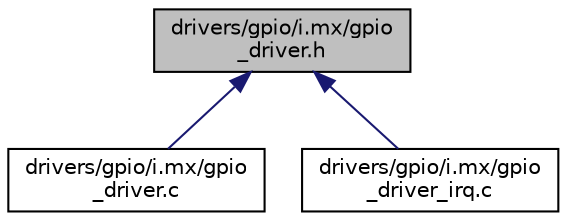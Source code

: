 digraph "drivers/gpio/i.mx/gpio_driver.h"
{
  edge [fontname="Helvetica",fontsize="10",labelfontname="Helvetica",labelfontsize="10"];
  node [fontname="Helvetica",fontsize="10",shape=record];
  Node5 [label="drivers/gpio/i.mx/gpio\l_driver.h",height=0.2,width=0.4,color="black", fillcolor="grey75", style="filled", fontcolor="black"];
  Node5 -> Node6 [dir="back",color="midnightblue",fontsize="10",style="solid",fontname="Helvetica"];
  Node6 [label="drivers/gpio/i.mx/gpio\l_driver.c",height=0.2,width=0.4,color="black", fillcolor="white", style="filled",URL="$i_8mx_2gpio__driver_8c.html"];
  Node5 -> Node7 [dir="back",color="midnightblue",fontsize="10",style="solid",fontname="Helvetica"];
  Node7 [label="drivers/gpio/i.mx/gpio\l_driver_irq.c",height=0.2,width=0.4,color="black", fillcolor="white", style="filled",URL="$i_8mx_2gpio__driver__irq_8c.html"];
}
